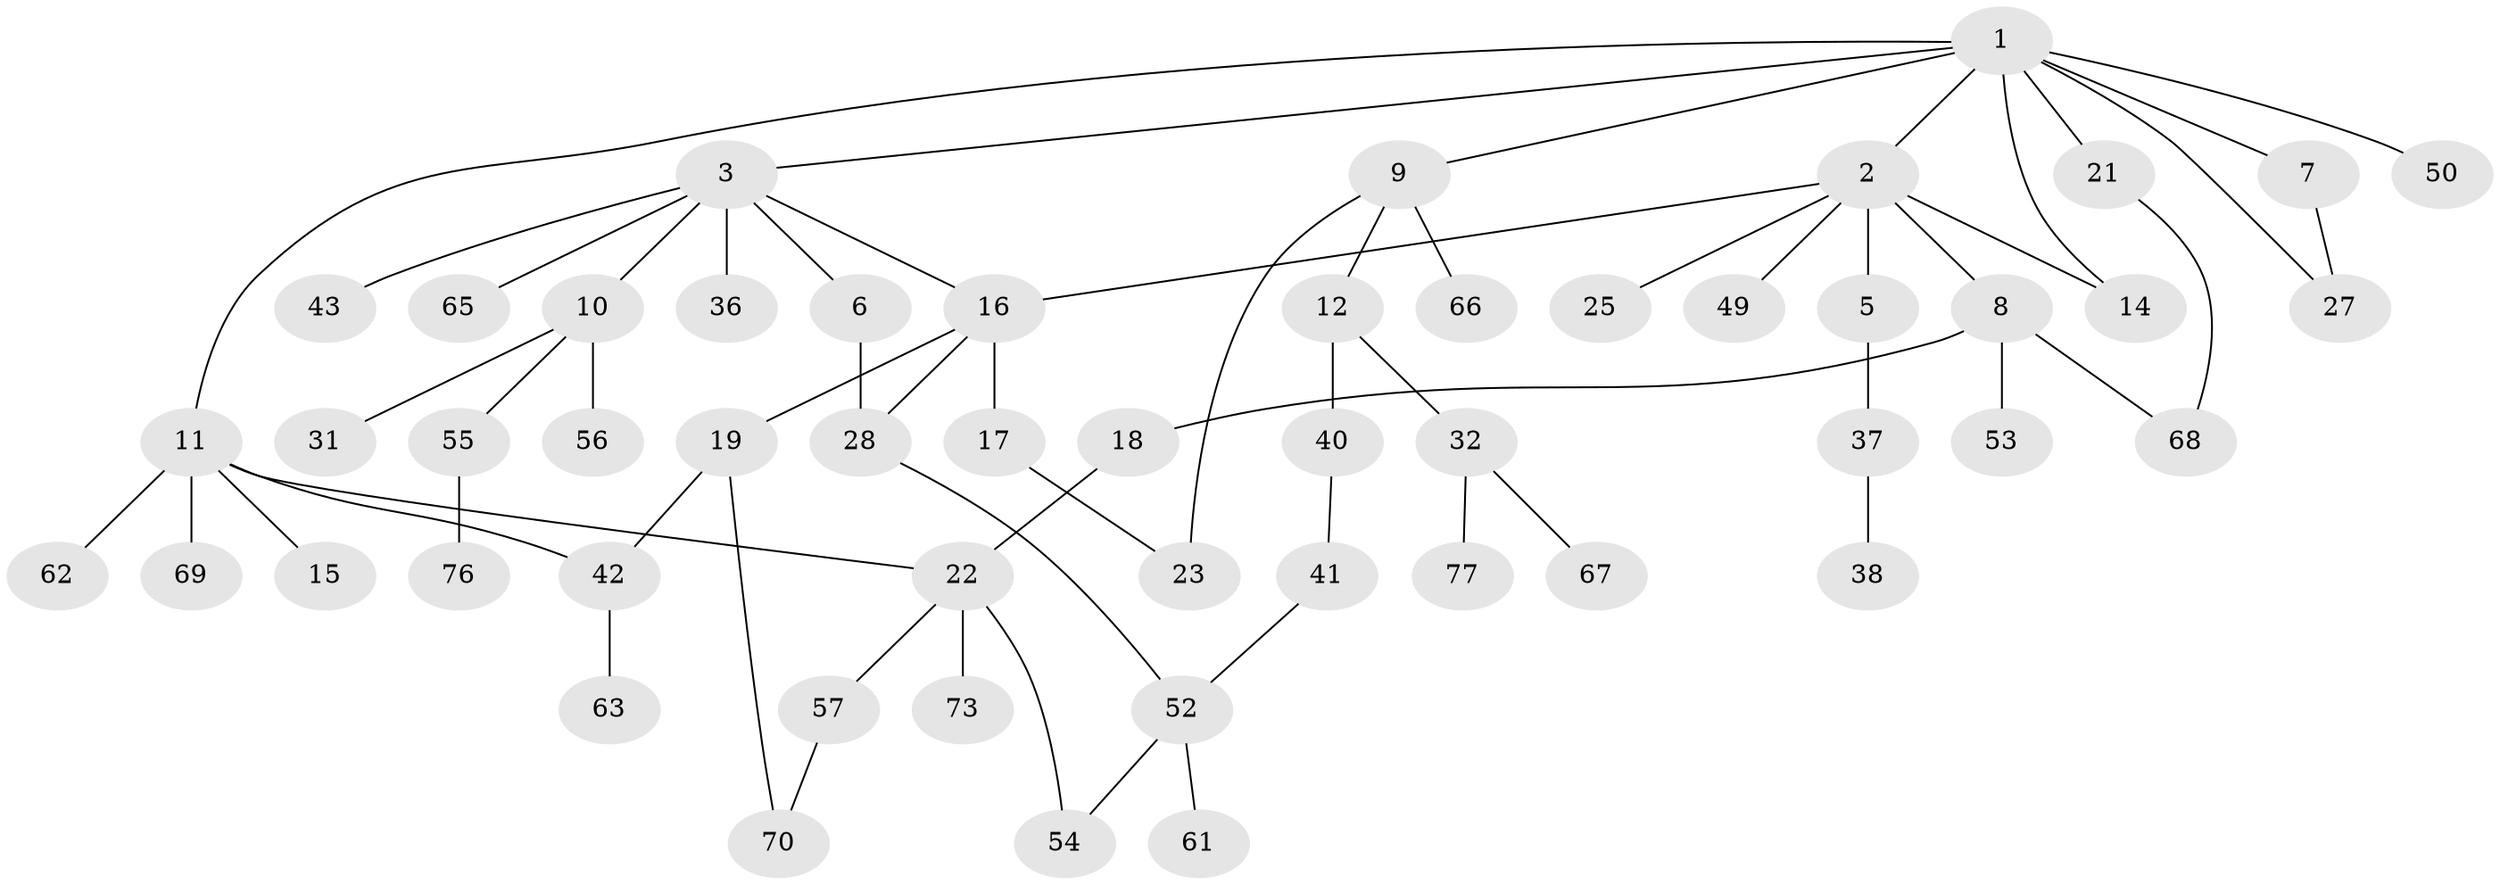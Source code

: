 // Generated by graph-tools (version 1.1) at 2025/51/02/27/25 19:51:39]
// undirected, 52 vertices, 62 edges
graph export_dot {
graph [start="1"]
  node [color=gray90,style=filled];
  1 [super="+4"];
  2 [super="+47"];
  3 [super="+13"];
  5;
  6 [super="+24"];
  7;
  8;
  9 [super="+26"];
  10 [super="+20"];
  11 [super="+39"];
  12;
  14 [super="+75"];
  15;
  16 [super="+51"];
  17 [super="+33"];
  18 [super="+80"];
  19 [super="+59"];
  21 [super="+29"];
  22 [super="+60"];
  23 [super="+45"];
  25;
  27 [super="+30"];
  28 [super="+35"];
  31;
  32 [super="+34"];
  36 [super="+48"];
  37 [super="+46"];
  38;
  40 [super="+79"];
  41;
  42 [super="+44"];
  43;
  49;
  50 [super="+78"];
  52 [super="+71"];
  53 [super="+58"];
  54 [super="+64"];
  55;
  56;
  57;
  61;
  62;
  63;
  65;
  66;
  67;
  68 [super="+74"];
  69;
  70 [super="+72"];
  73;
  76;
  77;
  1 -- 2;
  1 -- 3;
  1 -- 11;
  1 -- 27;
  1 -- 50;
  1 -- 21;
  1 -- 7;
  1 -- 9;
  1 -- 14;
  2 -- 5;
  2 -- 8;
  2 -- 16;
  2 -- 25;
  2 -- 49;
  2 -- 14;
  3 -- 6;
  3 -- 10;
  3 -- 36;
  3 -- 16;
  3 -- 65;
  3 -- 43;
  5 -- 37;
  6 -- 28;
  7 -- 27;
  8 -- 18;
  8 -- 53;
  8 -- 68;
  9 -- 12;
  9 -- 66;
  9 -- 23;
  10 -- 56;
  10 -- 31;
  10 -- 55;
  11 -- 15;
  11 -- 69;
  11 -- 22;
  11 -- 42;
  11 -- 62;
  12 -- 32;
  12 -- 40;
  16 -- 17;
  16 -- 19;
  16 -- 28;
  17 -- 23;
  18 -- 22;
  19 -- 70;
  19 -- 42;
  21 -- 68;
  22 -- 57;
  22 -- 73;
  22 -- 54;
  28 -- 52;
  32 -- 67;
  32 -- 77;
  37 -- 38;
  40 -- 41;
  41 -- 52;
  42 -- 63;
  52 -- 54;
  52 -- 61;
  55 -- 76;
  57 -- 70;
}
